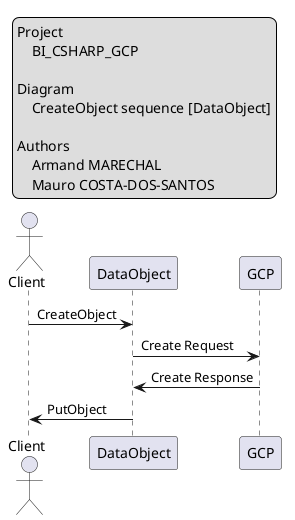 @startuml CreateObject

legend top left
    Project
        BI_CSHARP_GCP

    Diagram
        CreateObject sequence [DataObject]

    Authors
        Armand MARECHAL
        Mauro COSTA-DOS-SANTOS 
endlegend

actor Client

participant "DataObject" as App
participant "GCP" as GCP

Client -> App: CreateObject
App -> GCP: Create Request
GCP -> App: Create Response
App -> Client: PutObject

@enduml